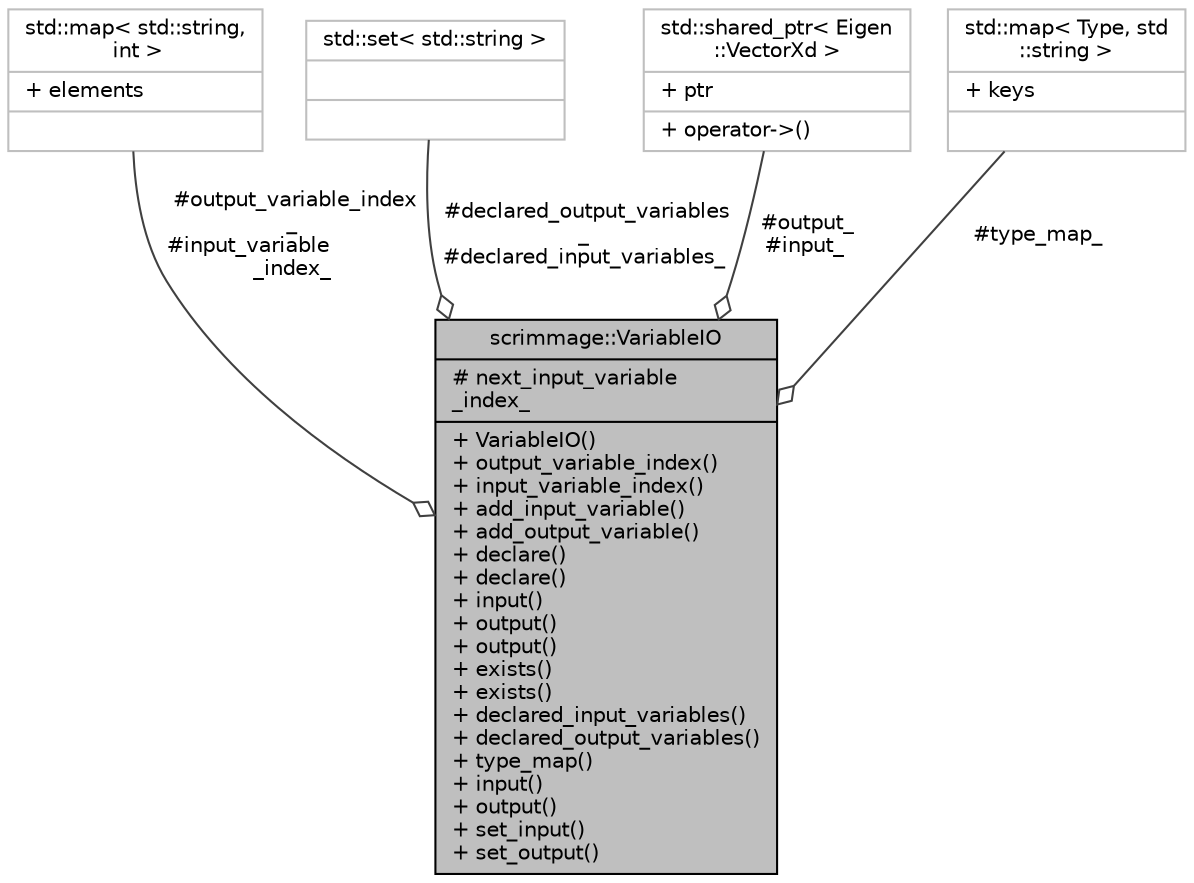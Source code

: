 digraph "scrimmage::VariableIO"
{
 // LATEX_PDF_SIZE
  edge [fontname="Helvetica",fontsize="10",labelfontname="Helvetica",labelfontsize="10"];
  node [fontname="Helvetica",fontsize="10",shape=record];
  Node1 [label="{scrimmage::VariableIO\n|# next_input_variable\l_index_\l|+ VariableIO()\l+ output_variable_index()\l+ input_variable_index()\l+ add_input_variable()\l+ add_output_variable()\l+ declare()\l+ declare()\l+ input()\l+ output()\l+ output()\l+ exists()\l+ exists()\l+ declared_input_variables()\l+ declared_output_variables()\l+ type_map()\l+ input()\l+ output()\l+ set_input()\l+ set_output()\l}",height=0.2,width=0.4,color="black", fillcolor="grey75", style="filled", fontcolor="black",tooltip=" "];
  Node2 -> Node1 [color="grey25",fontsize="10",style="solid",label=" #output_variable_index\l_\n#input_variable\l_index_" ,arrowhead="odiamond",fontname="Helvetica"];
  Node2 [label="{std::map\< std::string,\l int \>\n|+ elements\l|}",height=0.2,width=0.4,color="grey75", fillcolor="white", style="filled",tooltip=" "];
  Node8 -> Node1 [color="grey25",fontsize="10",style="solid",label=" #declared_output_variables\l_\n#declared_input_variables_" ,arrowhead="odiamond",fontname="Helvetica"];
  Node8 [label="{std::set\< std::string \>\n||}",height=0.2,width=0.4,color="grey75", fillcolor="white", style="filled",tooltip=" "];
  Node10 -> Node1 [color="grey25",fontsize="10",style="solid",label=" #output_\n#input_" ,arrowhead="odiamond",fontname="Helvetica"];
  Node10 [label="{std::shared_ptr\< Eigen\l::VectorXd \>\n|+ ptr\l|+ operator-\>()\l}",height=0.2,width=0.4,color="grey75", fillcolor="white", style="filled",tooltip=" "];
  Node12 -> Node1 [color="grey25",fontsize="10",style="solid",label=" #type_map_" ,arrowhead="odiamond",fontname="Helvetica"];
  Node12 [label="{std::map\< Type, std\l::string \>\n|+ keys\l|}",height=0.2,width=0.4,color="grey75", fillcolor="white", style="filled",tooltip=" "];
}
